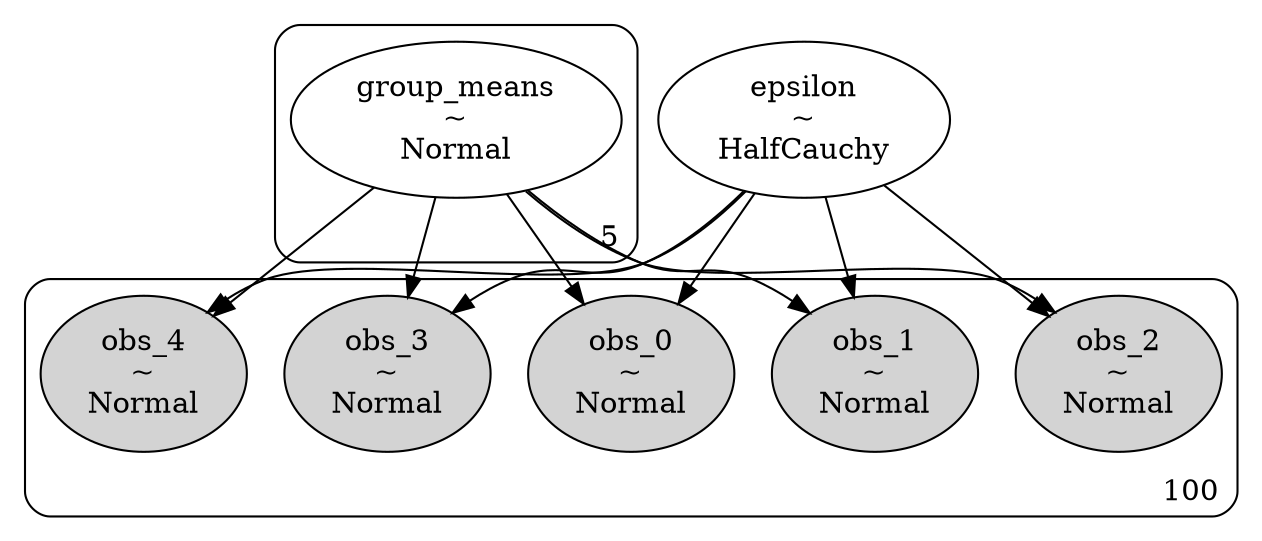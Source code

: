 digraph {
	subgraph cluster5 {
		group_means [label="group_means
~
Normal" shape=ellipse]
		label=5 labeljust=r labelloc=b style=rounded
	}
	epsilon [label="epsilon
~
HalfCauchy" shape=ellipse]
	subgraph cluster100 {
		obs_3 [label="obs_3
~
Normal" shape=ellipse style=filled]
		obs_4 [label="obs_4
~
Normal" shape=ellipse style=filled]
		obs_2 [label="obs_2
~
Normal" shape=ellipse style=filled]
		obs_1 [label="obs_1
~
Normal" shape=ellipse style=filled]
		obs_0 [label="obs_0
~
Normal" shape=ellipse style=filled]
		label=100 labeljust=r labelloc=b style=rounded
	}
	group_means -> obs_0
	epsilon -> obs_0
	group_means -> obs_1
	epsilon -> obs_1
	group_means -> obs_2
	epsilon -> obs_2
	group_means -> obs_3
	epsilon -> obs_3
	group_means -> obs_4
	epsilon -> obs_4
}

